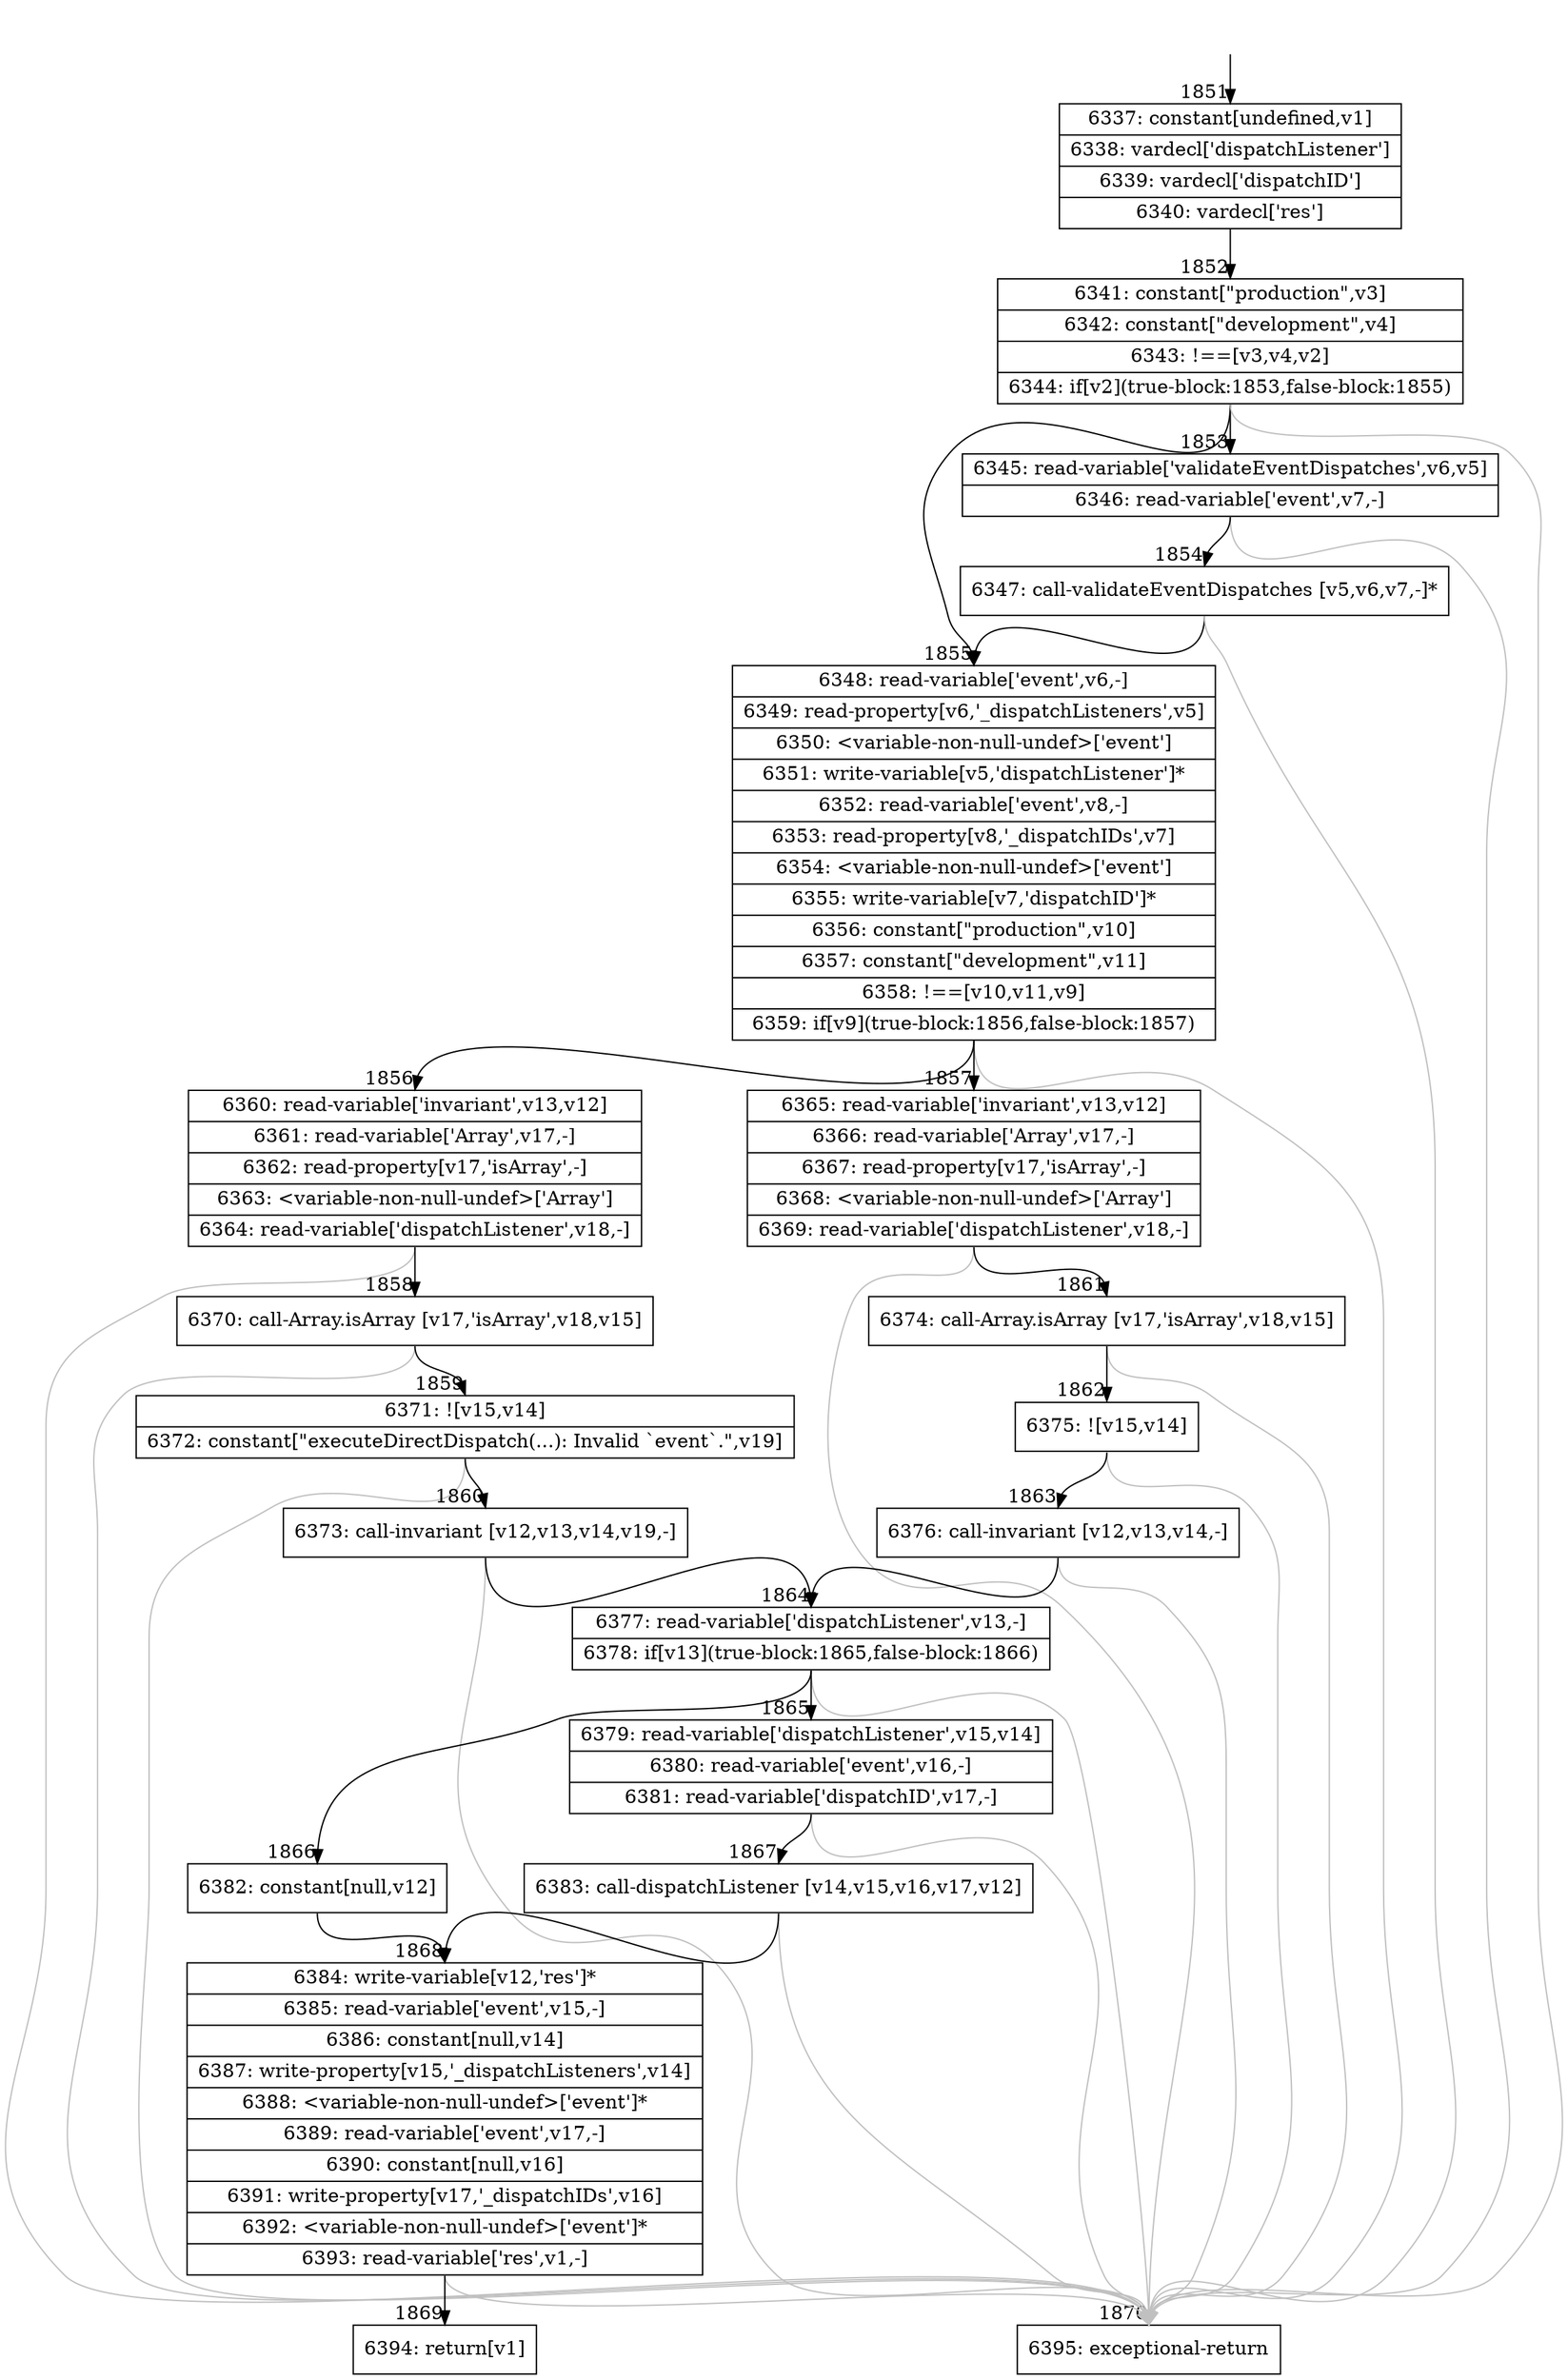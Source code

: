 digraph {
rankdir="TD"
BB_entry125[shape=none,label=""];
BB_entry125 -> BB1851 [tailport=s, headport=n, headlabel="    1851"]
BB1851 [shape=record label="{6337: constant[undefined,v1]|6338: vardecl['dispatchListener']|6339: vardecl['dispatchID']|6340: vardecl['res']}" ] 
BB1851 -> BB1852 [tailport=s, headport=n, headlabel="      1852"]
BB1852 [shape=record label="{6341: constant[\"production\",v3]|6342: constant[\"development\",v4]|6343: !==[v3,v4,v2]|6344: if[v2](true-block:1853,false-block:1855)}" ] 
BB1852 -> BB1853 [tailport=s, headport=n, headlabel="      1853"]
BB1852 -> BB1855 [tailport=s, headport=n, headlabel="      1855"]
BB1852 -> BB1870 [tailport=s, headport=n, color=gray, headlabel="      1870"]
BB1853 [shape=record label="{6345: read-variable['validateEventDispatches',v6,v5]|6346: read-variable['event',v7,-]}" ] 
BB1853 -> BB1854 [tailport=s, headport=n, headlabel="      1854"]
BB1853 -> BB1870 [tailport=s, headport=n, color=gray]
BB1854 [shape=record label="{6347: call-validateEventDispatches [v5,v6,v7,-]*}" ] 
BB1854 -> BB1855 [tailport=s, headport=n]
BB1854 -> BB1870 [tailport=s, headport=n, color=gray]
BB1855 [shape=record label="{6348: read-variable['event',v6,-]|6349: read-property[v6,'_dispatchListeners',v5]|6350: \<variable-non-null-undef\>['event']|6351: write-variable[v5,'dispatchListener']*|6352: read-variable['event',v8,-]|6353: read-property[v8,'_dispatchIDs',v7]|6354: \<variable-non-null-undef\>['event']|6355: write-variable[v7,'dispatchID']*|6356: constant[\"production\",v10]|6357: constant[\"development\",v11]|6358: !==[v10,v11,v9]|6359: if[v9](true-block:1856,false-block:1857)}" ] 
BB1855 -> BB1856 [tailport=s, headport=n, headlabel="      1856"]
BB1855 -> BB1857 [tailport=s, headport=n, headlabel="      1857"]
BB1855 -> BB1870 [tailport=s, headport=n, color=gray]
BB1856 [shape=record label="{6360: read-variable['invariant',v13,v12]|6361: read-variable['Array',v17,-]|6362: read-property[v17,'isArray',-]|6363: \<variable-non-null-undef\>['Array']|6364: read-variable['dispatchListener',v18,-]}" ] 
BB1856 -> BB1858 [tailport=s, headport=n, headlabel="      1858"]
BB1856 -> BB1870 [tailport=s, headport=n, color=gray]
BB1857 [shape=record label="{6365: read-variable['invariant',v13,v12]|6366: read-variable['Array',v17,-]|6367: read-property[v17,'isArray',-]|6368: \<variable-non-null-undef\>['Array']|6369: read-variable['dispatchListener',v18,-]}" ] 
BB1857 -> BB1861 [tailport=s, headport=n, headlabel="      1861"]
BB1857 -> BB1870 [tailport=s, headport=n, color=gray]
BB1858 [shape=record label="{6370: call-Array.isArray [v17,'isArray',v18,v15]}" ] 
BB1858 -> BB1859 [tailport=s, headport=n, headlabel="      1859"]
BB1858 -> BB1870 [tailport=s, headport=n, color=gray]
BB1859 [shape=record label="{6371: ![v15,v14]|6372: constant[\"executeDirectDispatch(...): Invalid `event`.\",v19]}" ] 
BB1859 -> BB1860 [tailport=s, headport=n, headlabel="      1860"]
BB1859 -> BB1870 [tailport=s, headport=n, color=gray]
BB1860 [shape=record label="{6373: call-invariant [v12,v13,v14,v19,-]}" ] 
BB1860 -> BB1864 [tailport=s, headport=n, headlabel="      1864"]
BB1860 -> BB1870 [tailport=s, headport=n, color=gray]
BB1861 [shape=record label="{6374: call-Array.isArray [v17,'isArray',v18,v15]}" ] 
BB1861 -> BB1862 [tailport=s, headport=n, headlabel="      1862"]
BB1861 -> BB1870 [tailport=s, headport=n, color=gray]
BB1862 [shape=record label="{6375: ![v15,v14]}" ] 
BB1862 -> BB1863 [tailport=s, headport=n, headlabel="      1863"]
BB1862 -> BB1870 [tailport=s, headport=n, color=gray]
BB1863 [shape=record label="{6376: call-invariant [v12,v13,v14,-]}" ] 
BB1863 -> BB1864 [tailport=s, headport=n]
BB1863 -> BB1870 [tailport=s, headport=n, color=gray]
BB1864 [shape=record label="{6377: read-variable['dispatchListener',v13,-]|6378: if[v13](true-block:1865,false-block:1866)}" ] 
BB1864 -> BB1865 [tailport=s, headport=n, headlabel="      1865"]
BB1864 -> BB1866 [tailport=s, headport=n, headlabel="      1866"]
BB1864 -> BB1870 [tailport=s, headport=n, color=gray]
BB1865 [shape=record label="{6379: read-variable['dispatchListener',v15,v14]|6380: read-variable['event',v16,-]|6381: read-variable['dispatchID',v17,-]}" ] 
BB1865 -> BB1867 [tailport=s, headport=n, headlabel="      1867"]
BB1865 -> BB1870 [tailport=s, headport=n, color=gray]
BB1866 [shape=record label="{6382: constant[null,v12]}" ] 
BB1866 -> BB1868 [tailport=s, headport=n, headlabel="      1868"]
BB1867 [shape=record label="{6383: call-dispatchListener [v14,v15,v16,v17,v12]}" ] 
BB1867 -> BB1868 [tailport=s, headport=n]
BB1867 -> BB1870 [tailport=s, headport=n, color=gray]
BB1868 [shape=record label="{6384: write-variable[v12,'res']*|6385: read-variable['event',v15,-]|6386: constant[null,v14]|6387: write-property[v15,'_dispatchListeners',v14]|6388: \<variable-non-null-undef\>['event']*|6389: read-variable['event',v17,-]|6390: constant[null,v16]|6391: write-property[v17,'_dispatchIDs',v16]|6392: \<variable-non-null-undef\>['event']*|6393: read-variable['res',v1,-]}" ] 
BB1868 -> BB1869 [tailport=s, headport=n, headlabel="      1869"]
BB1868 -> BB1870 [tailport=s, headport=n, color=gray]
BB1869 [shape=record label="{6394: return[v1]}" ] 
BB1870 [shape=record label="{6395: exceptional-return}" ] 
//#$~ 3376
}
